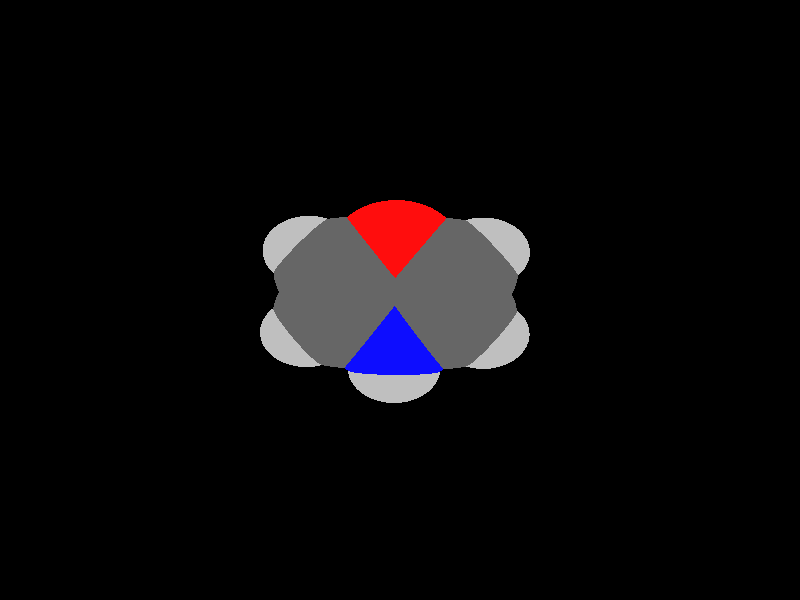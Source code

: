 global_settings {
	ambient_light rgb <0.200000002980232, 0.200000002980232, 0.200000002980232>
	max_trace_level 15
}

background { color rgb <0,0,0> }

camera {
	perspective
	location <-0.216580486847843, 2.27407726080657, -25.8551243526888>
	angle 40
	up <0.0132332680748388, 0.995637346174874, 0.0923642545464045>
	right <-0.999902599522514, 0.0127668230811996, 0.00563912196463694> * 1
	direction <0.00443532233080674, -0.0924298822365738, 0.995709317414252> }

light_source {
	<-19.8255500435342, 19.9376407796887, -23.103208602722>
	color rgb <1, 1, 1>
	fade_distance 49.8696931241284
	fade_power 0
	spotlight
	area_light <20, 0, 0>, <0, 0, 20>, 20, 20
	circular
	orient
	point_at <19.8255500435342, -19.9376407796887, 23.103208602722>
}

light_source {
	<20.2322103073263, 15.9712113357372, 13.9136029436482>
	color rgb <0.300000011920929, 0.300000011920929, 0.300000011920929> shadowless
	fade_distance 49.8696931241284
	fade_power 0
	parallel
	point_at <-20.2322103073263, -15.9712113357372, -13.9136029436482>
}

#default {
	finish {ambient 0.5 diffuse 1 specular 0.2 roughness .01 metallic 1}
}

union {
cylinder {
	<0.0101067343915257, -1.28011561394981, 0.0228847227788678>, 	<-0.571685028727791, -0.941644003159076, 0.0419564965843863>, 0.075
	pigment { rgbt <0.0500000007450581, 0.0500000007450581, 1, 0> }
}
cylinder {
	<-0.571685028727791, -0.941644003159076, 0.0419564965843863>, 	<-1.17680527719744, -0.589600474520111, 0.0617930037945879>, 0.075
	pigment { rgbt <0.400000005960464, 0.400000005960464, 0.400000005960464, 0> }
}
cylinder {
	<0.0101067343915257, -1.28011561394981, 0.0228847227788678>, 	<0.591585748724703, -0.941236647659487, 0.0441361153071806>, 0.075
	pigment { rgbt <0.0500000007450581, 0.0500000007450581, 1, 0> }
}
cylinder {
	<0.591585748724703, -0.941236647659487, 0.0441361153071806>, 	<1.19638070791306, -0.588769429521994, 0.0662396388394888>, 0.075
	pigment { rgbt <0.400000005960464, 0.400000005960464, 0.400000005960464, 0> }
}
cylinder {
	<-1.06430555018755, -0.589747237770555, 0.0619927117024001>, 	<-1.06350228389481, 0.0802672861906374, 0.101882322581905>, 0.075
	pigment { rgbt <0.400000005960464, 0.400000005960464, 0.400000005960464, 0> }
}
cylinder {
	<-1.28930500420733, -0.589453711269668, 0.0615932958867756>, 	<-1.28850173791459, 0.0805608126915244, 0.101482906766281>, 0.075
	pigment { rgbt <0.400000005960464, 0.400000005960464, 0.400000005960464, 0> }
}
cylinder {
	<-1.06350228389481, 0.0802672861906374, 0.101882322581905>, 	<-1.06269901760208, 0.75028181015183, 0.14177193346141>, 0.075
	pigment { rgbt <0.400000005960464, 0.400000005960464, 0.400000005960464, 0> }
}
cylinder {
	<-1.28850173791459, 0.0805608126915244, 0.101482906766281>, 	<-1.28769847162186, 0.750575336652717, 0.141372517645786>, 0.075
	pigment { rgbt <0.400000005960464, 0.400000005960464, 0.400000005960464, 0> }
}
cylinder {
	<-1.17519874461197, 0.750428573402273, 0.141572225553598>, 	<-0.560245473160933, 1.13147522338632, 0.165396875413672>, 0.075
	pigment { rgbt <0.400000005960464, 0.400000005960464, 0.400000005960464, 0> }
}
cylinder {
	<-0.560245473160933, 1.13147522338632, 0.165396875413672>, 	<0.00883042520092009, 1.48409464135572, 0.187444134370905>, 0.075
	pigment { rgbt <1, 0.0500000007450581, 0.0500000007450581, 0> }
}
cylinder {
	<0.00883042520092009, 1.48409464135572, 0.187444134370905>, 	<0.578231768379305, 1.13187389663316, 0.167530039942259>, 0.075
	pigment { rgbt <1, 0.0500000007450581, 0.0500000007450581, 0> }
}
cylinder {
	<0.578231768379305, 1.13187389663316, 0.167530039942259>, 	<1.19353672112872, 0.751258059868296, 0.146010524615744>, 0.075
	pigment { rgbt <0.400000005960464, 0.400000005960464, 0.400000005960464, 0> }
}
cylinder {
	<1.08103716602808, 0.751032506109876, 0.14578865154565>, 	<1.08245915942025, 0.0810187614147307, 0.105903208657522>, 0.075
	pigment { rgbt <0.400000005960464, 0.400000005960464, 0.400000005960464, 0> }
}
cylinder {
	<1.30603627622937, 0.751483613626717, 0.146232397685839>, 	<1.30745826962154, 0.0814698689315721, 0.106346954797711>, 0.075
	pigment { rgbt <0.400000005960464, 0.400000005960464, 0.400000005960464, 0> }
}
cylinder {
	<1.08245915942025, 0.0810187614147307, 0.105903208657522>, 	<1.08388115281242, -0.588994983280414, 0.0660177657693944>, 0.075
	pigment { rgbt <0.400000005960464, 0.400000005960464, 0.400000005960464, 0> }
}
cylinder {
	<1.30745826962154, 0.0814698689315721, 0.106346954797711>, 	<1.30888026301371, -0.588543875763573, 0.0664615119095832>, 0.075
	pigment { rgbt <0.400000005960464, 0.400000005960464, 0.400000005960464, 0> }
}
cylinder {
	<1.19353672112872, 0.751258059868296, 0.146010524615744>, 	<1.72671125781423, 1.14075851515506, 0.170186102470175>, 0.075
	pigment { rgbt <0.400000005960464, 0.400000005960464, 0.400000005960464, 0> }
}
cylinder {
	<1.72671125781423, 1.14075851515506, 0.170186102470175>, 	<2.0637988609717, 1.38701141334776, 0.185470567562144>, 0.075
	pigment { rgbt <0.75, 0.75, 0.75, 0> }
}
cylinder {
	<1.19638070791306, -0.588769429521994, 0.0662396388394888>, 	<1.75046484180738, -0.952702661884406, 0.0455995474978186>, 0.075
	pigment { rgbt <0.400000005960464, 0.400000005960464, 0.400000005960464, 0> }
}
cylinder {
	<1.75046484180738, -0.952702661884406, 0.0455995474978186>, 	<2.1015407771735, -1.18329616230545, 0.0325216791190766>, 0.075
	pigment { rgbt <0.75, 0.75, 0.75, 0> }
}
cylinder {
	<-1.17680527719744, -0.589600474520111, 0.0617930037945879>, 	<-1.73055315467215, -0.953921648058783, 0.0390771701855776>, 0.075
	pigment { rgbt <0.400000005960464, 0.400000005960464, 0.400000005960464, 0> }
}
cylinder {
	<-1.73055315467215, -0.953921648058783, 0.0390771701855776>, 	<-2.08141603297075, -1.18476095376564, 0.0246840806818195>, 0.075
	pigment { rgbt <0.75, 0.75, 0.75, 0> }
}
cylinder {
	<0.0101067343915257, -1.28011561394981, 0.0228847227788678>, 	<0.0103899114002041, -1.89339827801897, -0.0136296579723315>, 0.075
	pigment { rgbt <0.0500000007450581, 0.0500000007450581, 1, 0> }
}
cylinder {
	<0.0103899114002041, -1.89339827801897, -0.0136296579723315>, 	<0.0105735289338813, -2.29106280152291, -0.0373062995491913>, 0.075
	pigment { rgbt <0.75, 0.75, 0.75, 0> }
}
cylinder {
	<-1.17519874461197, 0.750428573402273, 0.141572225553598>, 	<-1.70873279302626, 1.13955548678742, 0.163749110254267>, 0.075
	pigment { rgbt <0.400000005960464, 0.400000005960464, 0.400000005960464, 0> }
}
cylinder {
	<-1.70873279302626, 1.13955548678742, 0.163749110254267>, 	<-2.04604768937318, 1.3855722215102, 0.177769946574529>, 0.075
	pigment { rgbt <0.75, 0.75, 0.75, 0> }
}
sphere {
	<0.0101067343915257, -1.28011561394981, 0.0228847227788678>, 0.3834
	pigment { rgbt <0.0500000007450581, 0.0500000007450581, 1,0> }
}
sphere {
	<-1.17680527719744, -0.589600474520111, 0.0617930037945879>, 0.4104
	pigment { rgbt <0.400000005960464, 0.400000005960464, 0.400000005960464,0> }
}
sphere {
	<-1.17519874461197, 0.750428573402273, 0.141572225553598>, 0.4104
	pigment { rgbt <0.400000005960464, 0.400000005960464, 0.400000005960464,0> }
}
sphere {
	<0.00883042520092009, 1.48409464135572, 0.187444134370905>, 0.3564
	pigment { rgbt <1, 0.0500000007450581, 0.0500000007450581,0> }
}
sphere {
	<1.19353672112872, 0.751258059868296, 0.146010524615744>, 0.4104
	pigment { rgbt <0.400000005960464, 0.400000005960464, 0.400000005960464,0> }
}
sphere {
	<1.19638070791306, -0.588769429521994, 0.0662396388394888>, 0.4104
	pigment { rgbt <0.400000005960464, 0.400000005960464, 0.400000005960464,0> }
}
sphere {
	<2.0637988609717, 1.38701141334776, 0.185470567562144>, 0.1674
	pigment { rgbt <0.75, 0.75, 0.75,0> }
}
sphere {
	<2.1015407771735, -1.18329616230545, 0.0325216791190766>, 0.1674
	pigment { rgbt <0.75, 0.75, 0.75,0> }
}
sphere {
	<-2.08141603297075, -1.18476095376564, 0.0246840806818195>, 0.1674
	pigment { rgbt <0.75, 0.75, 0.75,0> }
}
sphere {
	<0.0105735289338813, -2.29106280152291, -0.0373062995491913>, 0.1674
	pigment { rgbt <0.75, 0.75, 0.75,0> }
}
sphere {
	<-2.04604768937318, 1.3855722215102, 0.177769946574529>, 0.1674
	pigment { rgbt <0.75, 0.75, 0.75,0> }
}
}
merge {
}
union {
}
merge {
sphere {
	<0.0101067343915257, -1.28011561394981, 0.0228847227788678>, 1.549845
	pigment { rgbt <0, 0, 0,0> }
}
sphere {
	<-1.17680527719744, -0.589600474520111, 0.0617930037945879>, 1.69983
	pigment { rgbt <0, 0, 0,0> }
}
sphere {
	<-1.17519874461197, 0.750428573402273, 0.141572225553598>, 1.69983
	pigment { rgbt <0, 0, 0,0> }
}
sphere {
	<0.00883042520092009, 1.48409464135572, 0.187444134370905>, 1.519848
	pigment { rgbt <0, 0, 0,0> }
}
sphere {
	<1.19353672112872, 0.751258059868296, 0.146010524615744>, 1.69983
	pigment { rgbt <0, 0, 0,0> }
}
sphere {
	<1.19638070791306, -0.588769429521994, 0.0662396388394888>, 1.69983
	pigment { rgbt <0, 0, 0,0> }
}
sphere {
	<2.0637988609717, 1.38701141334776, 0.185470567562144>, 1.09989
	pigment { rgbt <0, 0, 0,0> }
}
sphere {
	<2.1015407771735, -1.18329616230545, 0.0325216791190766>, 1.09989
	pigment { rgbt <0, 0, 0,0> }
}
sphere {
	<-2.08141603297075, -1.18476095376564, 0.0246840806818195>, 1.09989
	pigment { rgbt <0, 0, 0,0> }
}
sphere {
	<0.0105735289338813, -2.29106280152291, -0.0373062995491913>, 1.09989
	pigment { rgbt <0, 0, 0,0> }
}
sphere {
	<-2.04604768937318, 1.3855722215102, 0.177769946574529>, 1.09989
	pigment { rgbt <0, 0, 0,0> }
}
sphere {
	<0.0101067343915257, -1.28011561394981, 0.0228847227788678>, 1.55
	pigment { rgbt <0.0500000007450581, 0.0500000007450581, 1,0.350000023841858> }
}
sphere {
	<-1.17680527719744, -0.589600474520111, 0.0617930037945879>, 1.7
	pigment { rgbt <0.400000005960464, 0.400000005960464, 0.400000005960464,0.350000023841858> }
}
sphere {
	<-1.17519874461197, 0.750428573402273, 0.141572225553598>, 1.7
	pigment { rgbt <0.400000005960464, 0.400000005960464, 0.400000005960464,0.350000023841858> }
}
sphere {
	<0.00883042520092009, 1.48409464135572, 0.187444134370905>, 1.52
	pigment { rgbt <1, 0.0500000007450581, 0.0500000007450581,0.350000023841858> }
}
sphere {
	<1.19353672112872, 0.751258059868296, 0.146010524615744>, 1.7
	pigment { rgbt <0.400000005960464, 0.400000005960464, 0.400000005960464,0.350000023841858> }
}
sphere {
	<1.19638070791306, -0.588769429521994, 0.0662396388394888>, 1.7
	pigment { rgbt <0.400000005960464, 0.400000005960464, 0.400000005960464,0.350000023841858> }
}
sphere {
	<2.0637988609717, 1.38701141334776, 0.185470567562144>, 1.1
	pigment { rgbt <0.75, 0.75, 0.75,0.350000023841858> }
}
sphere {
	<2.1015407771735, -1.18329616230545, 0.0325216791190766>, 1.1
	pigment { rgbt <0.75, 0.75, 0.75,0.350000023841858> }
}
sphere {
	<-2.08141603297075, -1.18476095376564, 0.0246840806818195>, 1.1
	pigment { rgbt <0.75, 0.75, 0.75,0.350000023841858> }
}
sphere {
	<0.0105735289338813, -2.29106280152291, -0.0373062995491913>, 1.1
	pigment { rgbt <0.75, 0.75, 0.75,0.350000023841858> }
}
sphere {
	<-2.04604768937318, 1.3855722215102, 0.177769946574529>, 1.1
	pigment { rgbt <0.75, 0.75, 0.75,0.350000023841858> }
}
}
